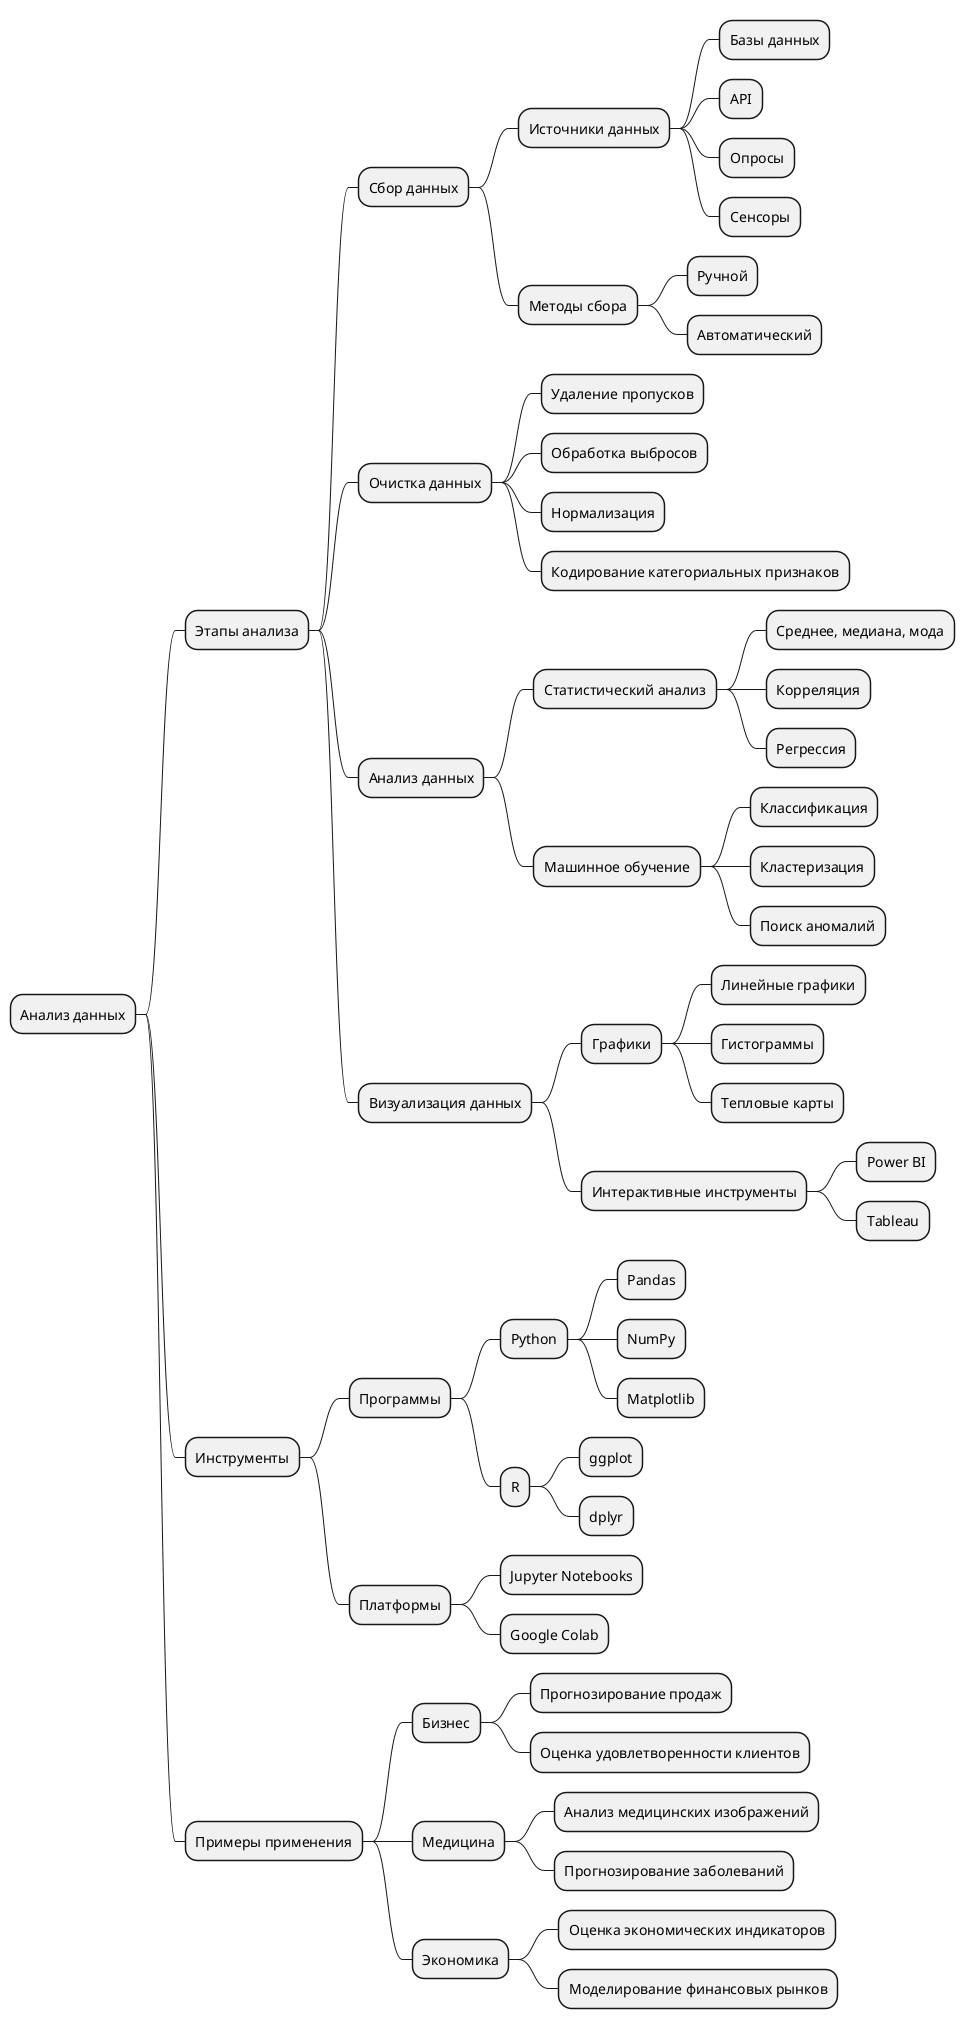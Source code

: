 @startmindmap
* Анализ данных
** Этапы анализа
*** Сбор данных
**** Источники данных
***** Базы данных
***** API
***** Опросы
***** Сенсоры
**** Методы сбора
***** Ручной
***** Автоматический
*** Очистка данных
**** Удаление пропусков
**** Обработка выбросов
**** Нормализация
**** Кодирование категориальных признаков
*** Анализ данных
**** Статистический анализ
***** Среднее, медиана, мода
***** Корреляция
***** Регрессия
**** Машинное обучение
***** Классификация
***** Кластеризация
***** Поиск аномалий
*** Визуализация данных
**** Графики
***** Линейные графики
***** Гистограммы
***** Тепловые карты
**** Интерактивные инструменты
***** Power BI
***** Tableau
** Инструменты
*** Программы
**** Python
***** Pandas
***** NumPy
***** Matplotlib
**** R
***** ggplot
***** dplyr
*** Платформы
**** Jupyter Notebooks
**** Google Colab
** Примеры применения
*** Бизнес
**** Прогнозирование продаж
**** Оценка удовлетворенности клиентов
*** Медицина
**** Анализ медицинских изображений
**** Прогнозирование заболеваний
*** Экономика
**** Оценка экономических индикаторов
**** Моделирование финансовых рынков
@endmindmap
